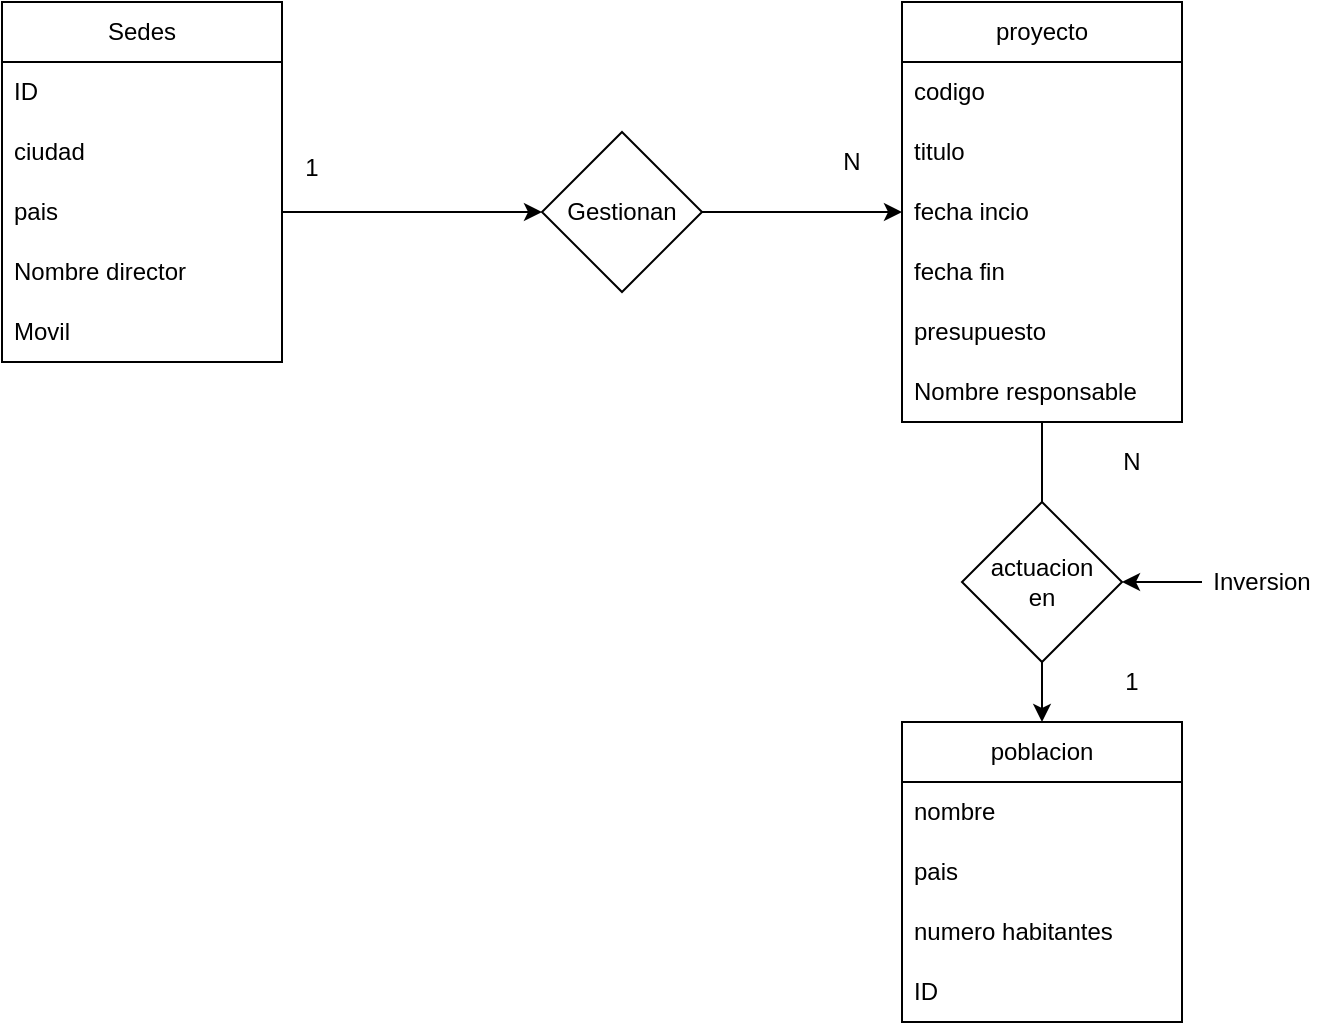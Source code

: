 <mxfile>
    <diagram id="9gbMqu-VR9pyEoC8TWno" name="Page-1">
        <mxGraphModel dx="739" dy="846" grid="1" gridSize="10" guides="1" tooltips="1" connect="1" arrows="1" fold="1" page="1" pageScale="1" pageWidth="1100" pageHeight="850" math="0" shadow="0">
            <root>
                <mxCell id="0"/>
                <mxCell id="1" parent="0"/>
                <mxCell id="43" value="Sedes" style="swimlane;fontStyle=0;childLayout=stackLayout;horizontal=1;startSize=30;horizontalStack=0;resizeParent=1;resizeParentMax=0;resizeLast=0;collapsible=1;marginBottom=0;whiteSpace=wrap;html=1;" parent="1" vertex="1">
                    <mxGeometry x="50" y="150" width="140" height="180" as="geometry"/>
                </mxCell>
                <mxCell id="44" value="ID" style="text;strokeColor=none;fillColor=none;align=left;verticalAlign=middle;spacingLeft=4;spacingRight=4;overflow=hidden;points=[[0,0.5],[1,0.5]];portConstraint=eastwest;rotatable=0;whiteSpace=wrap;html=1;" parent="43" vertex="1">
                    <mxGeometry y="30" width="140" height="30" as="geometry"/>
                </mxCell>
                <mxCell id="73" value="ciudad" style="text;strokeColor=none;fillColor=none;align=left;verticalAlign=middle;spacingLeft=4;spacingRight=4;overflow=hidden;points=[[0,0.5],[1,0.5]];portConstraint=eastwest;rotatable=0;whiteSpace=wrap;html=1;" parent="43" vertex="1">
                    <mxGeometry y="60" width="140" height="30" as="geometry"/>
                </mxCell>
                <mxCell id="122" value="pais" style="text;strokeColor=none;fillColor=none;align=left;verticalAlign=middle;spacingLeft=4;spacingRight=4;overflow=hidden;points=[[0,0.5],[1,0.5]];portConstraint=eastwest;rotatable=0;whiteSpace=wrap;html=1;" parent="43" vertex="1">
                    <mxGeometry y="90" width="140" height="30" as="geometry"/>
                </mxCell>
                <mxCell id="158" value="Nombre director" style="text;strokeColor=none;fillColor=none;align=left;verticalAlign=middle;spacingLeft=4;spacingRight=4;overflow=hidden;points=[[0,0.5],[1,0.5]];portConstraint=eastwest;rotatable=0;whiteSpace=wrap;html=1;" vertex="1" parent="43">
                    <mxGeometry y="120" width="140" height="30" as="geometry"/>
                </mxCell>
                <mxCell id="123" value="Movil" style="text;strokeColor=none;fillColor=none;align=left;verticalAlign=middle;spacingLeft=4;spacingRight=4;overflow=hidden;points=[[0,0.5],[1,0.5]];portConstraint=eastwest;rotatable=0;whiteSpace=wrap;html=1;" parent="43" vertex="1">
                    <mxGeometry y="150" width="140" height="30" as="geometry"/>
                </mxCell>
                <mxCell id="151" value="proyecto" style="swimlane;fontStyle=0;childLayout=stackLayout;horizontal=1;startSize=30;horizontalStack=0;resizeParent=1;resizeParentMax=0;resizeLast=0;collapsible=1;marginBottom=0;whiteSpace=wrap;html=1;" vertex="1" parent="1">
                    <mxGeometry x="500" y="150" width="140" height="210" as="geometry"/>
                </mxCell>
                <mxCell id="152" value="codigo" style="text;strokeColor=none;fillColor=none;align=left;verticalAlign=middle;spacingLeft=4;spacingRight=4;overflow=hidden;points=[[0,0.5],[1,0.5]];portConstraint=eastwest;rotatable=0;whiteSpace=wrap;html=1;" vertex="1" parent="151">
                    <mxGeometry y="30" width="140" height="30" as="geometry"/>
                </mxCell>
                <mxCell id="153" value="titulo" style="text;strokeColor=none;fillColor=none;align=left;verticalAlign=middle;spacingLeft=4;spacingRight=4;overflow=hidden;points=[[0,0.5],[1,0.5]];portConstraint=eastwest;rotatable=0;whiteSpace=wrap;html=1;" vertex="1" parent="151">
                    <mxGeometry y="60" width="140" height="30" as="geometry"/>
                </mxCell>
                <mxCell id="154" value="fecha incio" style="text;strokeColor=none;fillColor=none;align=left;verticalAlign=middle;spacingLeft=4;spacingRight=4;overflow=hidden;points=[[0,0.5],[1,0.5]];portConstraint=eastwest;rotatable=0;whiteSpace=wrap;html=1;" vertex="1" parent="151">
                    <mxGeometry y="90" width="140" height="30" as="geometry"/>
                </mxCell>
                <mxCell id="156" value="fecha fin" style="text;strokeColor=none;fillColor=none;align=left;verticalAlign=middle;spacingLeft=4;spacingRight=4;overflow=hidden;points=[[0,0.5],[1,0.5]];portConstraint=eastwest;rotatable=0;whiteSpace=wrap;html=1;" vertex="1" parent="151">
                    <mxGeometry y="120" width="140" height="30" as="geometry"/>
                </mxCell>
                <mxCell id="157" value="presupuesto" style="text;strokeColor=none;fillColor=none;align=left;verticalAlign=middle;spacingLeft=4;spacingRight=4;overflow=hidden;points=[[0,0.5],[1,0.5]];portConstraint=eastwest;rotatable=0;whiteSpace=wrap;html=1;" vertex="1" parent="151">
                    <mxGeometry y="150" width="140" height="30" as="geometry"/>
                </mxCell>
                <mxCell id="155" value="Nombre responsable" style="text;strokeColor=none;fillColor=none;align=left;verticalAlign=middle;spacingLeft=4;spacingRight=4;overflow=hidden;points=[[0,0.5],[1,0.5]];portConstraint=eastwest;rotatable=0;whiteSpace=wrap;html=1;" vertex="1" parent="151">
                    <mxGeometry y="180" width="140" height="30" as="geometry"/>
                </mxCell>
                <mxCell id="159" value="poblacion" style="swimlane;fontStyle=0;childLayout=stackLayout;horizontal=1;startSize=30;horizontalStack=0;resizeParent=1;resizeParentMax=0;resizeLast=0;collapsible=1;marginBottom=0;whiteSpace=wrap;html=1;" vertex="1" parent="1">
                    <mxGeometry x="500" y="510" width="140" height="150" as="geometry"/>
                </mxCell>
                <mxCell id="160" value="nombre" style="text;strokeColor=none;fillColor=none;align=left;verticalAlign=middle;spacingLeft=4;spacingRight=4;overflow=hidden;points=[[0,0.5],[1,0.5]];portConstraint=eastwest;rotatable=0;whiteSpace=wrap;html=1;" vertex="1" parent="159">
                    <mxGeometry y="30" width="140" height="30" as="geometry"/>
                </mxCell>
                <mxCell id="165" value="pais" style="text;strokeColor=none;fillColor=none;align=left;verticalAlign=middle;spacingLeft=4;spacingRight=4;overflow=hidden;points=[[0,0.5],[1,0.5]];portConstraint=eastwest;rotatable=0;whiteSpace=wrap;html=1;" vertex="1" parent="159">
                    <mxGeometry y="60" width="140" height="30" as="geometry"/>
                </mxCell>
                <mxCell id="166" value="numero habitantes" style="text;strokeColor=none;fillColor=none;align=left;verticalAlign=middle;spacingLeft=4;spacingRight=4;overflow=hidden;points=[[0,0.5],[1,0.5]];portConstraint=eastwest;rotatable=0;whiteSpace=wrap;html=1;" vertex="1" parent="159">
                    <mxGeometry y="90" width="140" height="30" as="geometry"/>
                </mxCell>
                <mxCell id="161" value="ID" style="text;strokeColor=none;fillColor=none;align=left;verticalAlign=middle;spacingLeft=4;spacingRight=4;overflow=hidden;points=[[0,0.5],[1,0.5]];portConstraint=eastwest;rotatable=0;whiteSpace=wrap;html=1;" vertex="1" parent="159">
                    <mxGeometry y="120" width="140" height="30" as="geometry"/>
                </mxCell>
                <mxCell id="169" style="edgeStyle=none;html=1;entryX=0;entryY=0.5;entryDx=0;entryDy=0;" edge="1" parent="1" source="167" target="154">
                    <mxGeometry relative="1" as="geometry"/>
                </mxCell>
                <mxCell id="170" value="" style="edgeStyle=none;html=1;entryX=0;entryY=0.5;entryDx=0;entryDy=0;" edge="1" parent="1" source="122" target="167">
                    <mxGeometry relative="1" as="geometry">
                        <mxPoint x="190" y="255" as="sourcePoint"/>
                        <mxPoint x="500" y="255" as="targetPoint"/>
                    </mxGeometry>
                </mxCell>
                <mxCell id="167" value="Gestionan" style="rhombus;whiteSpace=wrap;html=1;" vertex="1" parent="1">
                    <mxGeometry x="320" y="215" width="80" height="80" as="geometry"/>
                </mxCell>
                <mxCell id="171" value="1" style="text;html=1;align=center;verticalAlign=middle;whiteSpace=wrap;rounded=0;" vertex="1" parent="1">
                    <mxGeometry x="160" y="203" width="90" height="60" as="geometry"/>
                </mxCell>
                <mxCell id="172" value="N" style="text;html=1;align=center;verticalAlign=middle;whiteSpace=wrap;rounded=0;" vertex="1" parent="1">
                    <mxGeometry x="430" y="200" width="90" height="60" as="geometry"/>
                </mxCell>
                <mxCell id="176" style="edgeStyle=none;html=1;entryX=0.5;entryY=0;entryDx=0;entryDy=0;" edge="1" parent="1" source="151" target="159">
                    <mxGeometry relative="1" as="geometry"/>
                </mxCell>
                <mxCell id="175" value="actuacion&lt;div&gt;en&lt;/div&gt;" style="rhombus;whiteSpace=wrap;html=1;" vertex="1" parent="1">
                    <mxGeometry x="530" y="400" width="80" height="80" as="geometry"/>
                </mxCell>
                <mxCell id="177" value="1" style="text;html=1;align=center;verticalAlign=middle;whiteSpace=wrap;rounded=0;" vertex="1" parent="1">
                    <mxGeometry x="580" y="470" width="70" height="40" as="geometry"/>
                </mxCell>
                <mxCell id="178" value="N" style="text;html=1;align=center;verticalAlign=middle;whiteSpace=wrap;rounded=0;" vertex="1" parent="1">
                    <mxGeometry x="580" y="360" width="70" height="40" as="geometry"/>
                </mxCell>
                <mxCell id="180" style="edgeStyle=none;html=1;" edge="1" parent="1" source="179" target="175">
                    <mxGeometry relative="1" as="geometry"/>
                </mxCell>
                <mxCell id="179" value="Inversion" style="text;html=1;align=center;verticalAlign=middle;whiteSpace=wrap;rounded=0;" vertex="1" parent="1">
                    <mxGeometry x="650" y="425" width="60" height="30" as="geometry"/>
                </mxCell>
            </root>
        </mxGraphModel>
    </diagram>
</mxfile>